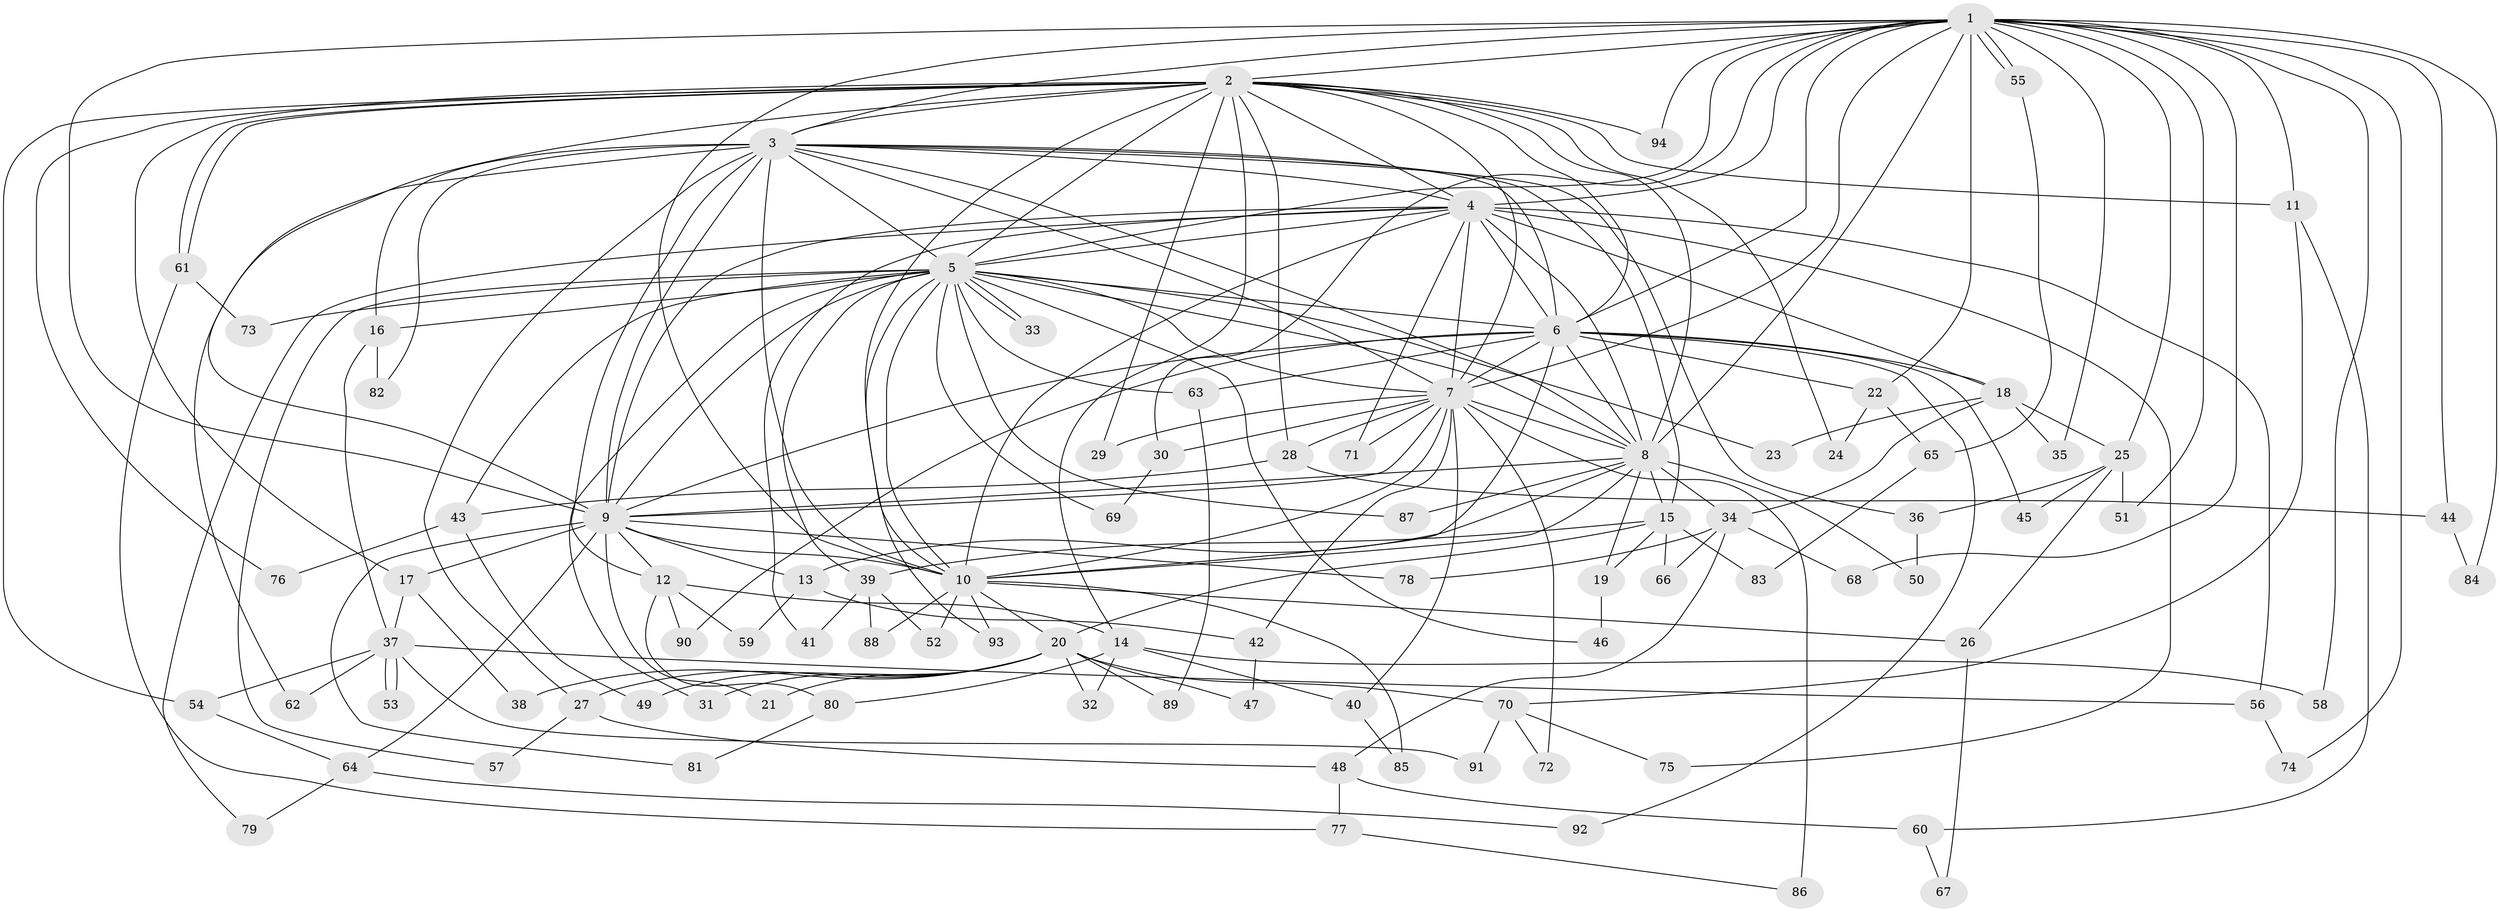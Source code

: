 // coarse degree distribution, {31: 0.014925373134328358, 25: 0.014925373134328358, 16: 0.014925373134328358, 13: 0.04477611940298507, 15: 0.014925373134328358, 14: 0.014925373134328358, 4: 0.1044776119402985, 6: 0.05970149253731343, 7: 0.029850746268656716, 3: 0.11940298507462686, 11: 0.014925373134328358, 2: 0.47761194029850745, 1: 0.014925373134328358, 9: 0.014925373134328358, 5: 0.04477611940298507}
// Generated by graph-tools (version 1.1) at 2025/51/02/27/25 19:51:53]
// undirected, 94 vertices, 213 edges
graph export_dot {
graph [start="1"]
  node [color=gray90,style=filled];
  1;
  2;
  3;
  4;
  5;
  6;
  7;
  8;
  9;
  10;
  11;
  12;
  13;
  14;
  15;
  16;
  17;
  18;
  19;
  20;
  21;
  22;
  23;
  24;
  25;
  26;
  27;
  28;
  29;
  30;
  31;
  32;
  33;
  34;
  35;
  36;
  37;
  38;
  39;
  40;
  41;
  42;
  43;
  44;
  45;
  46;
  47;
  48;
  49;
  50;
  51;
  52;
  53;
  54;
  55;
  56;
  57;
  58;
  59;
  60;
  61;
  62;
  63;
  64;
  65;
  66;
  67;
  68;
  69;
  70;
  71;
  72;
  73;
  74;
  75;
  76;
  77;
  78;
  79;
  80;
  81;
  82;
  83;
  84;
  85;
  86;
  87;
  88;
  89;
  90;
  91;
  92;
  93;
  94;
  1 -- 2;
  1 -- 3;
  1 -- 4;
  1 -- 5;
  1 -- 6;
  1 -- 7;
  1 -- 8;
  1 -- 9;
  1 -- 10;
  1 -- 11;
  1 -- 22;
  1 -- 25;
  1 -- 30;
  1 -- 35;
  1 -- 44;
  1 -- 51;
  1 -- 55;
  1 -- 55;
  1 -- 58;
  1 -- 68;
  1 -- 74;
  1 -- 84;
  1 -- 94;
  2 -- 3;
  2 -- 4;
  2 -- 5;
  2 -- 6;
  2 -- 7;
  2 -- 8;
  2 -- 9;
  2 -- 10;
  2 -- 11;
  2 -- 14;
  2 -- 17;
  2 -- 24;
  2 -- 28;
  2 -- 29;
  2 -- 54;
  2 -- 61;
  2 -- 61;
  2 -- 76;
  2 -- 94;
  3 -- 4;
  3 -- 5;
  3 -- 6;
  3 -- 7;
  3 -- 8;
  3 -- 9;
  3 -- 10;
  3 -- 12;
  3 -- 15;
  3 -- 16;
  3 -- 27;
  3 -- 36;
  3 -- 62;
  3 -- 82;
  4 -- 5;
  4 -- 6;
  4 -- 7;
  4 -- 8;
  4 -- 9;
  4 -- 10;
  4 -- 18;
  4 -- 41;
  4 -- 56;
  4 -- 71;
  4 -- 75;
  4 -- 79;
  5 -- 6;
  5 -- 7;
  5 -- 8;
  5 -- 9;
  5 -- 10;
  5 -- 16;
  5 -- 23;
  5 -- 31;
  5 -- 33;
  5 -- 33;
  5 -- 39;
  5 -- 43;
  5 -- 46;
  5 -- 57;
  5 -- 63;
  5 -- 69;
  5 -- 73;
  5 -- 87;
  5 -- 93;
  6 -- 7;
  6 -- 8;
  6 -- 9;
  6 -- 10;
  6 -- 18;
  6 -- 22;
  6 -- 45;
  6 -- 63;
  6 -- 90;
  6 -- 92;
  7 -- 8;
  7 -- 9;
  7 -- 10;
  7 -- 28;
  7 -- 29;
  7 -- 30;
  7 -- 40;
  7 -- 42;
  7 -- 71;
  7 -- 72;
  7 -- 86;
  8 -- 9;
  8 -- 10;
  8 -- 13;
  8 -- 15;
  8 -- 19;
  8 -- 34;
  8 -- 50;
  8 -- 87;
  9 -- 10;
  9 -- 12;
  9 -- 13;
  9 -- 17;
  9 -- 21;
  9 -- 64;
  9 -- 78;
  9 -- 81;
  10 -- 20;
  10 -- 26;
  10 -- 52;
  10 -- 85;
  10 -- 88;
  10 -- 93;
  11 -- 60;
  11 -- 70;
  12 -- 14;
  12 -- 59;
  12 -- 80;
  12 -- 90;
  13 -- 42;
  13 -- 59;
  14 -- 32;
  14 -- 40;
  14 -- 58;
  14 -- 80;
  15 -- 19;
  15 -- 20;
  15 -- 39;
  15 -- 66;
  15 -- 83;
  16 -- 37;
  16 -- 82;
  17 -- 37;
  17 -- 38;
  18 -- 23;
  18 -- 25;
  18 -- 34;
  18 -- 35;
  19 -- 46;
  20 -- 21;
  20 -- 27;
  20 -- 31;
  20 -- 32;
  20 -- 38;
  20 -- 47;
  20 -- 49;
  20 -- 70;
  20 -- 89;
  22 -- 24;
  22 -- 65;
  25 -- 26;
  25 -- 36;
  25 -- 45;
  25 -- 51;
  26 -- 67;
  27 -- 48;
  27 -- 57;
  28 -- 43;
  28 -- 44;
  30 -- 69;
  34 -- 48;
  34 -- 66;
  34 -- 68;
  34 -- 78;
  36 -- 50;
  37 -- 53;
  37 -- 53;
  37 -- 54;
  37 -- 56;
  37 -- 62;
  37 -- 91;
  39 -- 41;
  39 -- 52;
  39 -- 88;
  40 -- 85;
  42 -- 47;
  43 -- 49;
  43 -- 76;
  44 -- 84;
  48 -- 60;
  48 -- 77;
  54 -- 64;
  55 -- 65;
  56 -- 74;
  60 -- 67;
  61 -- 73;
  61 -- 77;
  63 -- 89;
  64 -- 79;
  64 -- 92;
  65 -- 83;
  70 -- 72;
  70 -- 75;
  70 -- 91;
  77 -- 86;
  80 -- 81;
}
